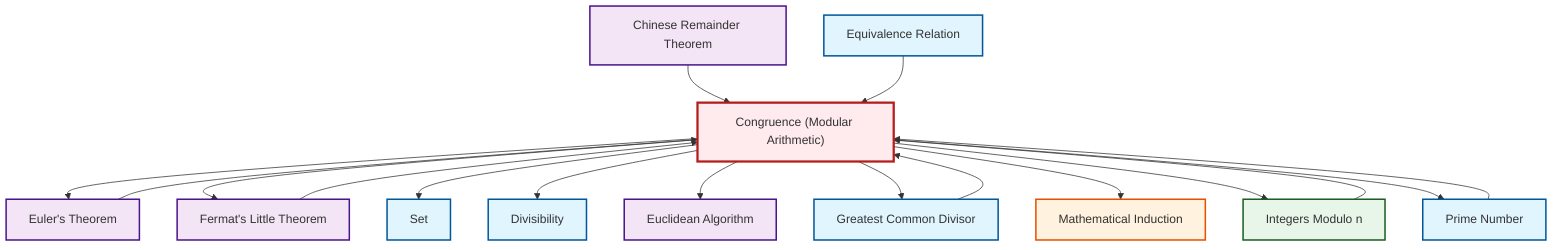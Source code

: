 graph TD
    classDef definition fill:#e1f5fe,stroke:#01579b,stroke-width:2px
    classDef theorem fill:#f3e5f5,stroke:#4a148c,stroke-width:2px
    classDef axiom fill:#fff3e0,stroke:#e65100,stroke-width:2px
    classDef example fill:#e8f5e9,stroke:#1b5e20,stroke-width:2px
    classDef current fill:#ffebee,stroke:#b71c1c,stroke-width:3px
    def-congruence["Congruence (Modular Arithmetic)"]:::definition
    ax-induction["Mathematical Induction"]:::axiom
    thm-fermat-little["Fermat's Little Theorem"]:::theorem
    def-prime["Prime Number"]:::definition
    thm-chinese-remainder["Chinese Remainder Theorem"]:::theorem
    def-equivalence-relation["Equivalence Relation"]:::definition
    def-divisibility["Divisibility"]:::definition
    def-gcd["Greatest Common Divisor"]:::definition
    thm-euclidean-algorithm["Euclidean Algorithm"]:::theorem
    def-set["Set"]:::definition
    ex-quotient-integers-mod-n["Integers Modulo n"]:::example
    thm-euler["Euler's Theorem"]:::theorem
    def-congruence --> thm-euler
    ex-quotient-integers-mod-n --> def-congruence
    def-congruence --> thm-fermat-little
    def-congruence --> def-set
    def-congruence --> def-divisibility
    def-congruence --> thm-euclidean-algorithm
    def-congruence --> def-gcd
    thm-chinese-remainder --> def-congruence
    thm-euler --> def-congruence
    def-equivalence-relation --> def-congruence
    def-gcd --> def-congruence
    def-prime --> def-congruence
    def-congruence --> ax-induction
    def-congruence --> ex-quotient-integers-mod-n
    thm-fermat-little --> def-congruence
    def-congruence --> def-prime
    class def-congruence current